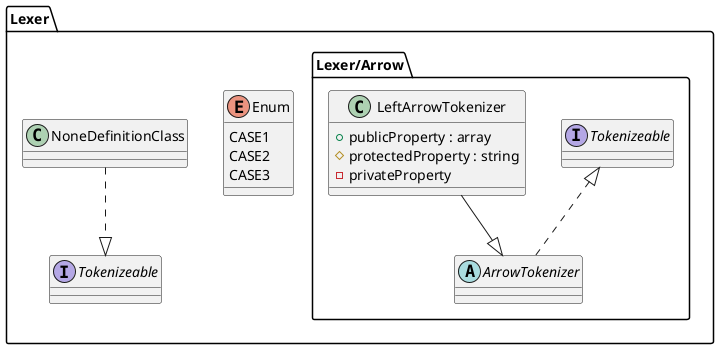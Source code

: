 @startuml
package Lexer {
    interface Tokenizeable
    package Lexer/Arrow {
        abstract class ArrowTokenizer implements Tokenizeable
        class LeftArrowTokenizer {
            + publicProperty : array
            # protectedProperty : string
            - privateProperty
        }
    }

    enum Enum {
      CASE1
      CASE2
      CASE3
    }

    LeftArrowTokenizer--|>ArrowTokenizer
    NoneDefinitionClass ..|> Tokenizeable
}
@enduml